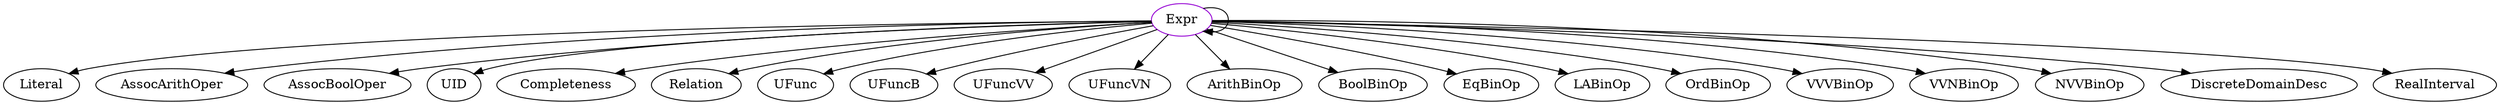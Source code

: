 digraph expr{
Expr	[shape=oval, color=darkviolet, label="Expr"];
Expr -> Literal;
Expr -> Expr;
Expr -> AssocArithOper;
Expr -> AssocBoolOper;
Expr -> UID;
Expr -> Completeness;
Expr -> Relation;
Expr -> UFunc;
Expr -> UFuncB;
Expr -> UFuncVV;
Expr -> UFuncVN;
Expr -> ArithBinOp;
Expr -> BoolBinOp;
Expr -> EqBinOp;
Expr -> LABinOp;
Expr -> OrdBinOp;
Expr -> VVVBinOp;
Expr -> VVNBinOp;
Expr -> NVVBinOp;
Expr -> DiscreteDomainDesc;
Expr -> RealInterval;
}
